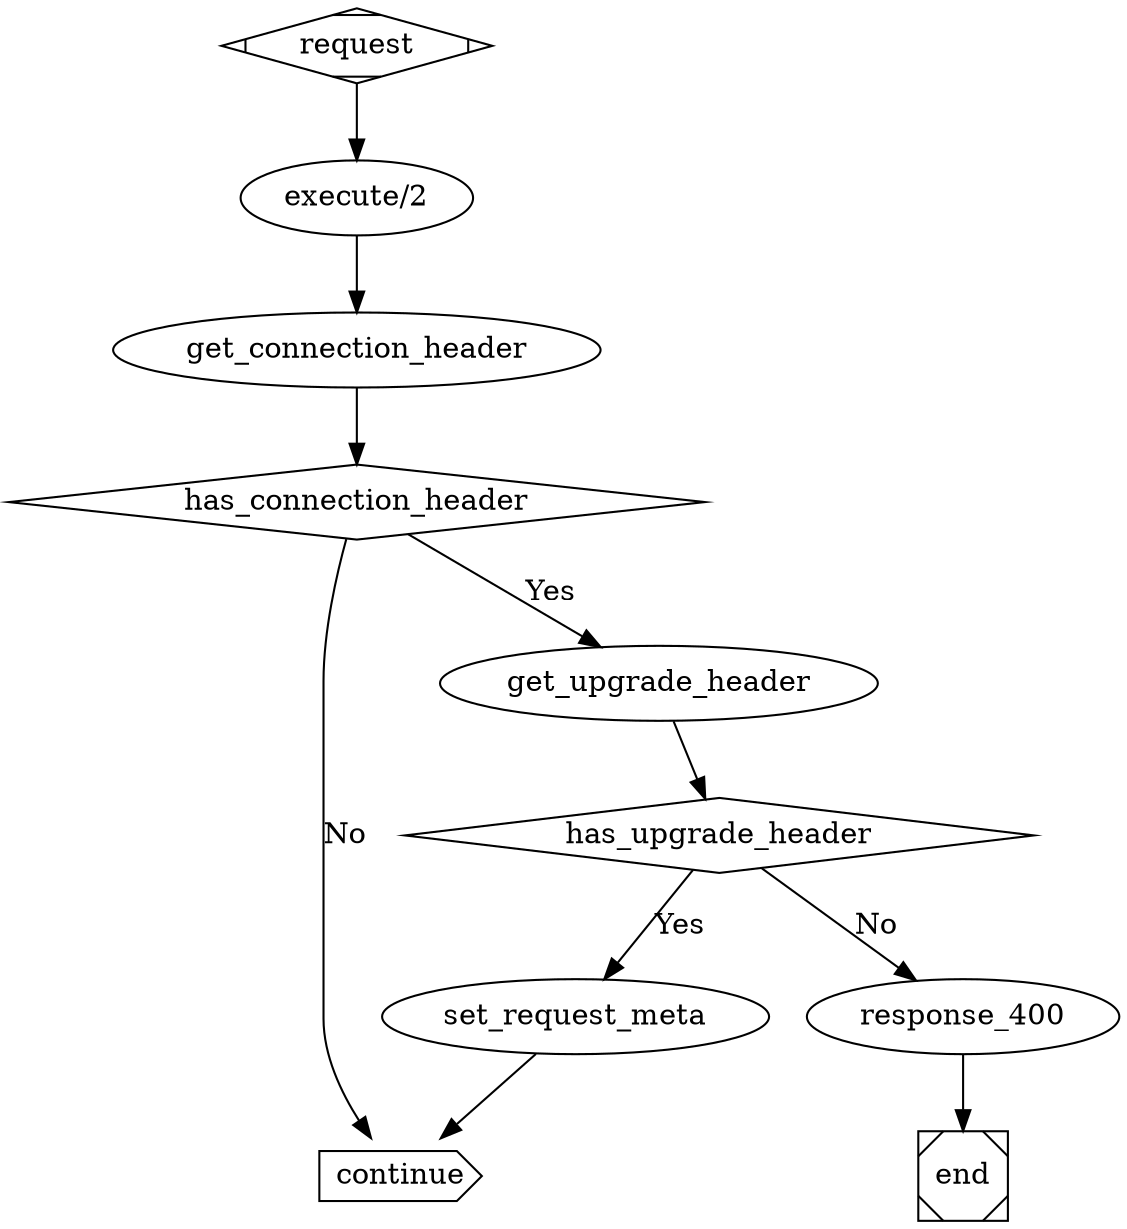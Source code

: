 digraph hstub_upgrade_middleware {
        request [shape=Mdiamond];
        has_connection_header [shape=diamond];
        has_upgrade_header [shape=diamond];
        execute [label="execute/2"]
        request -> execute;
        execute -> get_connection_header;
        
        get_connection_header -> has_connection_header;
        has_connection_header -> continue [label="No"];
        has_connection_header -> get_upgrade_header [label="Yes"];

        get_upgrade_header -> has_upgrade_header;
        has_upgrade_header -> set_request_meta [label="Yes"];
        has_upgrade_header -> response_400 [label="No"];
        set_request_meta -> continue;
        continue [shape=cds];
        response_400 -> end;
        end [shape=Msquare];
}